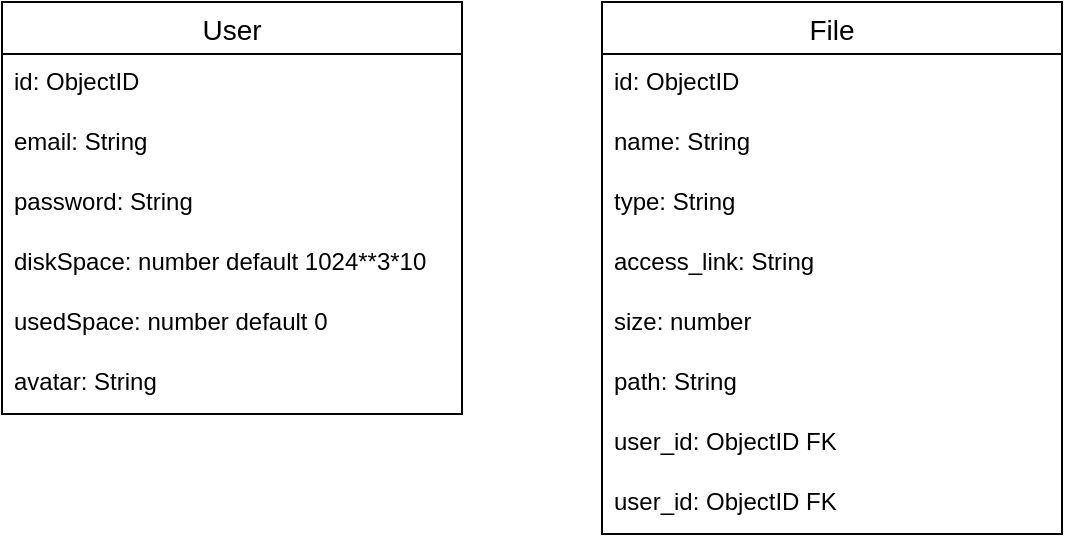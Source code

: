 <mxfile version="20.2.3" type="device"><diagram id="DsMYyE2tFgm6AYOb8zmA" name="Страница 1"><mxGraphModel dx="1038" dy="649" grid="1" gridSize="10" guides="1" tooltips="1" connect="1" arrows="1" fold="1" page="1" pageScale="1" pageWidth="827" pageHeight="1169" math="0" shadow="0"><root><mxCell id="0"/><mxCell id="1" parent="0"/><mxCell id="sUCOATommbiGD4VXr7wR-1" value="User" style="swimlane;fontStyle=0;childLayout=stackLayout;horizontal=1;startSize=26;horizontalStack=0;resizeParent=1;resizeParentMax=0;resizeLast=0;collapsible=1;marginBottom=0;align=center;fontSize=14;" parent="1" vertex="1"><mxGeometry x="70" y="270" width="230" height="206" as="geometry"/></mxCell><mxCell id="sUCOATommbiGD4VXr7wR-2" value="id: ObjectID" style="text;strokeColor=none;fillColor=none;spacingLeft=4;spacingRight=4;overflow=hidden;rotatable=0;points=[[0,0.5],[1,0.5]];portConstraint=eastwest;fontSize=12;" parent="sUCOATommbiGD4VXr7wR-1" vertex="1"><mxGeometry y="26" width="230" height="30" as="geometry"/></mxCell><mxCell id="sUCOATommbiGD4VXr7wR-3" value="email: String" style="text;strokeColor=none;fillColor=none;spacingLeft=4;spacingRight=4;overflow=hidden;rotatable=0;points=[[0,0.5],[1,0.5]];portConstraint=eastwest;fontSize=12;" parent="sUCOATommbiGD4VXr7wR-1" vertex="1"><mxGeometry y="56" width="230" height="30" as="geometry"/></mxCell><mxCell id="sUCOATommbiGD4VXr7wR-4" value="password: String" style="text;strokeColor=none;fillColor=none;spacingLeft=4;spacingRight=4;overflow=hidden;rotatable=0;points=[[0,0.5],[1,0.5]];portConstraint=eastwest;fontSize=12;" parent="sUCOATommbiGD4VXr7wR-1" vertex="1"><mxGeometry y="86" width="230" height="30" as="geometry"/></mxCell><mxCell id="sUCOATommbiGD4VXr7wR-11" value="diskSpace: number default 1024**3*10" style="text;strokeColor=none;fillColor=none;spacingLeft=4;spacingRight=4;overflow=hidden;rotatable=0;points=[[0,0.5],[1,0.5]];portConstraint=eastwest;fontSize=12;" parent="sUCOATommbiGD4VXr7wR-1" vertex="1"><mxGeometry y="116" width="230" height="30" as="geometry"/></mxCell><mxCell id="sUCOATommbiGD4VXr7wR-12" value="usedSpace: number default 0" style="text;strokeColor=none;fillColor=none;spacingLeft=4;spacingRight=4;overflow=hidden;rotatable=0;points=[[0,0.5],[1,0.5]];portConstraint=eastwest;fontSize=12;" parent="sUCOATommbiGD4VXr7wR-1" vertex="1"><mxGeometry y="146" width="230" height="30" as="geometry"/></mxCell><mxCell id="sUCOATommbiGD4VXr7wR-5" value="avatar: String" style="text;strokeColor=none;fillColor=none;spacingLeft=4;spacingRight=4;overflow=hidden;rotatable=0;points=[[0,0.5],[1,0.5]];portConstraint=eastwest;fontSize=12;" parent="sUCOATommbiGD4VXr7wR-1" vertex="1"><mxGeometry y="176" width="230" height="30" as="geometry"/></mxCell><mxCell id="sUCOATommbiGD4VXr7wR-13" value="File" style="swimlane;fontStyle=0;childLayout=stackLayout;horizontal=1;startSize=26;horizontalStack=0;resizeParent=1;resizeParentMax=0;resizeLast=0;collapsible=1;marginBottom=0;align=center;fontSize=14;" parent="1" vertex="1"><mxGeometry x="370" y="270" width="230" height="266" as="geometry"/></mxCell><mxCell id="sUCOATommbiGD4VXr7wR-14" value="id: ObjectID" style="text;strokeColor=none;fillColor=none;spacingLeft=4;spacingRight=4;overflow=hidden;rotatable=0;points=[[0,0.5],[1,0.5]];portConstraint=eastwest;fontSize=12;" parent="sUCOATommbiGD4VXr7wR-13" vertex="1"><mxGeometry y="26" width="230" height="30" as="geometry"/></mxCell><mxCell id="sUCOATommbiGD4VXr7wR-15" value="name: String" style="text;strokeColor=none;fillColor=none;spacingLeft=4;spacingRight=4;overflow=hidden;rotatable=0;points=[[0,0.5],[1,0.5]];portConstraint=eastwest;fontSize=12;" parent="sUCOATommbiGD4VXr7wR-13" vertex="1"><mxGeometry y="56" width="230" height="30" as="geometry"/></mxCell><mxCell id="sUCOATommbiGD4VXr7wR-16" value="type: String" style="text;strokeColor=none;fillColor=none;spacingLeft=4;spacingRight=4;overflow=hidden;rotatable=0;points=[[0,0.5],[1,0.5]];portConstraint=eastwest;fontSize=12;" parent="sUCOATommbiGD4VXr7wR-13" vertex="1"><mxGeometry y="86" width="230" height="30" as="geometry"/></mxCell><mxCell id="sUCOATommbiGD4VXr7wR-17" value="access_link: String" style="text;strokeColor=none;fillColor=none;spacingLeft=4;spacingRight=4;overflow=hidden;rotatable=0;points=[[0,0.5],[1,0.5]];portConstraint=eastwest;fontSize=12;" parent="sUCOATommbiGD4VXr7wR-13" vertex="1"><mxGeometry y="116" width="230" height="30" as="geometry"/></mxCell><mxCell id="sUCOATommbiGD4VXr7wR-18" value="size: number" style="text;strokeColor=none;fillColor=none;spacingLeft=4;spacingRight=4;overflow=hidden;rotatable=0;points=[[0,0.5],[1,0.5]];portConstraint=eastwest;fontSize=12;" parent="sUCOATommbiGD4VXr7wR-13" vertex="1"><mxGeometry y="146" width="230" height="30" as="geometry"/></mxCell><mxCell id="YimJl8SV4SUVX-iz-COH-1" value="path: String" style="text;strokeColor=none;fillColor=none;spacingLeft=4;spacingRight=4;overflow=hidden;rotatable=0;points=[[0,0.5],[1,0.5]];portConstraint=eastwest;fontSize=12;" vertex="1" parent="sUCOATommbiGD4VXr7wR-13"><mxGeometry y="176" width="230" height="30" as="geometry"/></mxCell><mxCell id="sUCOATommbiGD4VXr7wR-20" value="user_id: ObjectID FK" style="text;strokeColor=none;fillColor=none;spacingLeft=4;spacingRight=4;overflow=hidden;rotatable=0;points=[[0,0.5],[1,0.5]];portConstraint=eastwest;fontSize=12;" parent="sUCOATommbiGD4VXr7wR-13" vertex="1"><mxGeometry y="206" width="230" height="30" as="geometry"/></mxCell><mxCell id="sUCOATommbiGD4VXr7wR-19" value="user_id: ObjectID FK" style="text;strokeColor=none;fillColor=none;spacingLeft=4;spacingRight=4;overflow=hidden;rotatable=0;points=[[0,0.5],[1,0.5]];portConstraint=eastwest;fontSize=12;" parent="sUCOATommbiGD4VXr7wR-13" vertex="1"><mxGeometry y="236" width="230" height="30" as="geometry"/></mxCell></root></mxGraphModel></diagram></mxfile>